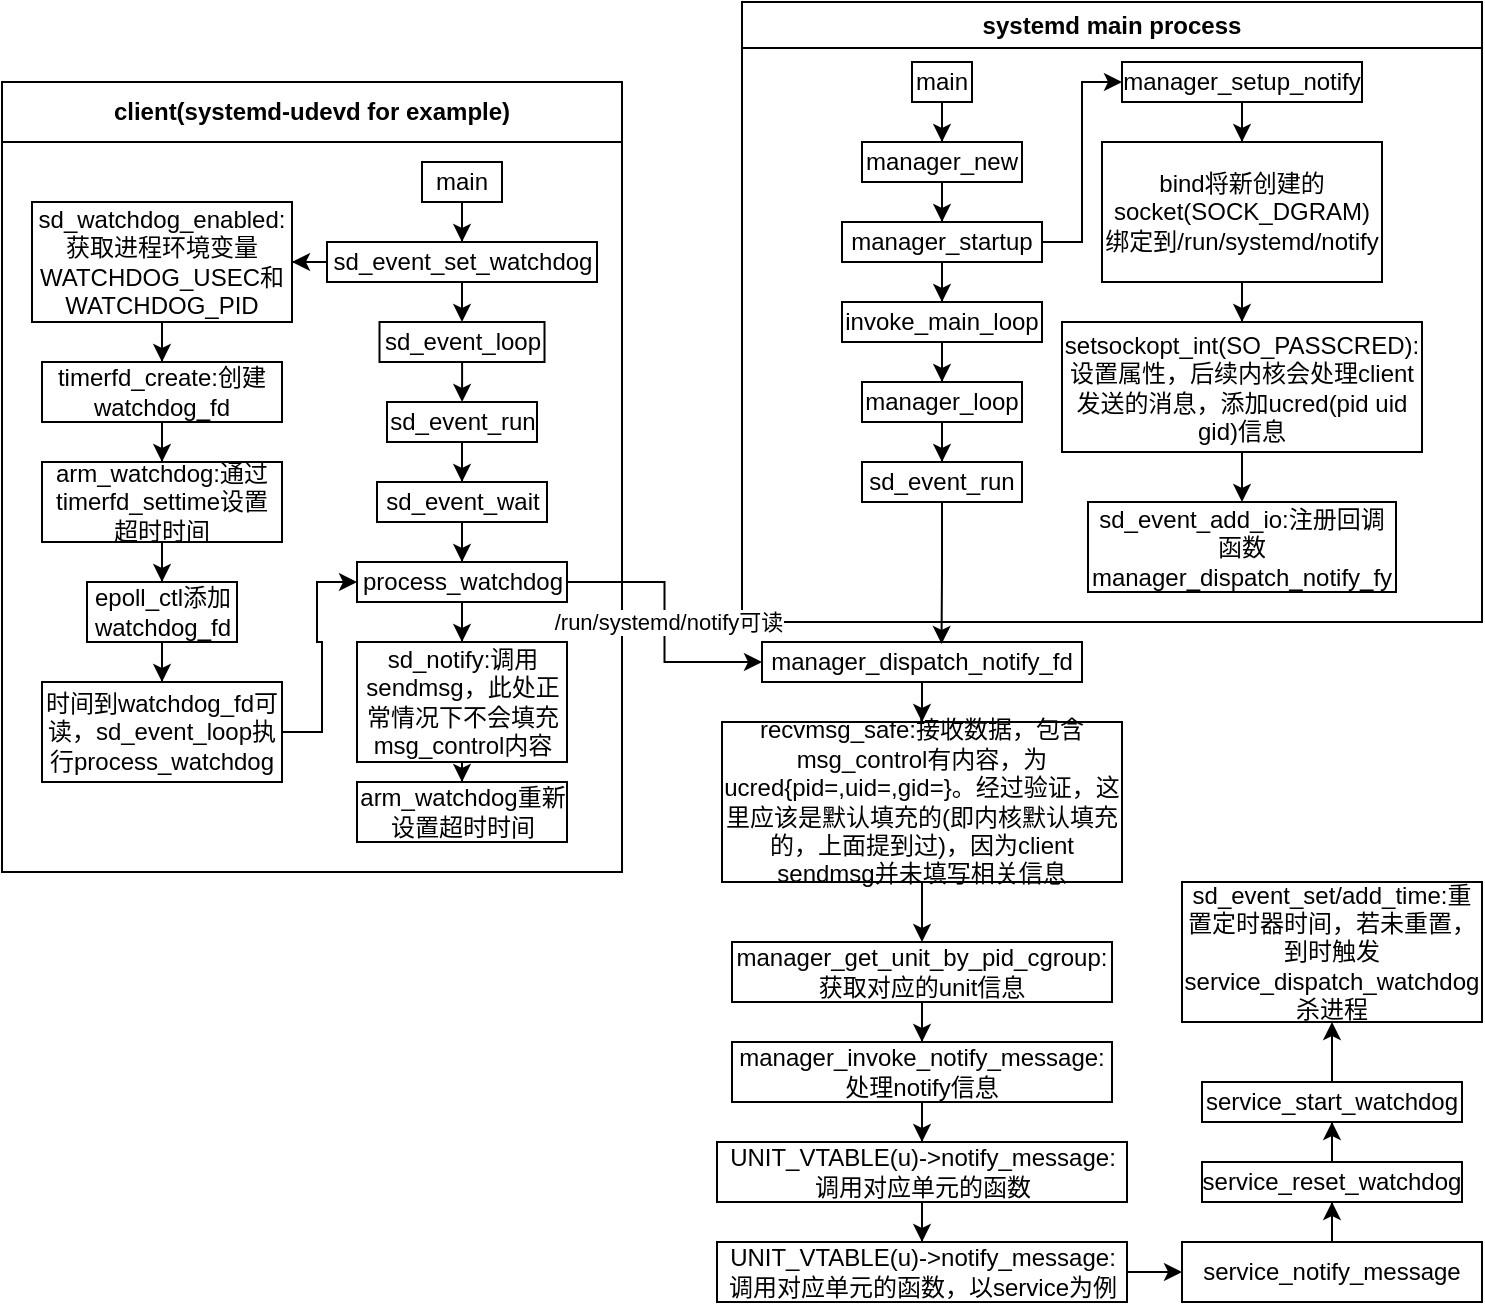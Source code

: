 <mxfile version="24.7.6">
  <diagram name="第 1 页" id="KUgnLA_yUFmAsNm1OWs9">
    <mxGraphModel dx="1514" dy="2034" grid="1" gridSize="10" guides="1" tooltips="1" connect="1" arrows="1" fold="1" page="1" pageScale="1" pageWidth="827" pageHeight="1169" math="0" shadow="0">
      <root>
        <mxCell id="0" />
        <mxCell id="1" parent="0" />
        <mxCell id="ZdcWvNClftRVqB-ObYu6-9" value="systemd main process" style="swimlane;whiteSpace=wrap;html=1;" parent="1" vertex="1">
          <mxGeometry x="450" y="-90" width="370" height="310" as="geometry">
            <mxRectangle x="310" y="-50" width="170" height="30" as="alternateBounds" />
          </mxGeometry>
        </mxCell>
        <mxCell id="ZdcWvNClftRVqB-ObYu6-4" value="main" style="whiteSpace=wrap;html=1;" parent="ZdcWvNClftRVqB-ObYu6-9" vertex="1">
          <mxGeometry x="85" y="30" width="30" height="20" as="geometry" />
        </mxCell>
        <mxCell id="ZdcWvNClftRVqB-ObYu6-10" style="edgeStyle=orthogonalEdgeStyle;rounded=0;orthogonalLoop=1;jettySize=auto;html=1;entryX=0.5;entryY=0;entryDx=0;entryDy=0;" parent="ZdcWvNClftRVqB-ObYu6-9" source="ZdcWvNClftRVqB-ObYu6-6" target="ZdcWvNClftRVqB-ObYu6-3" edge="1">
          <mxGeometry relative="1" as="geometry" />
        </mxCell>
        <mxCell id="ZdcWvNClftRVqB-ObYu6-6" value="manager_new" style="whiteSpace=wrap;html=1;" parent="ZdcWvNClftRVqB-ObYu6-9" vertex="1">
          <mxGeometry x="60" y="70" width="80" height="20" as="geometry" />
        </mxCell>
        <mxCell id="ZdcWvNClftRVqB-ObYu6-8" style="edgeStyle=orthogonalEdgeStyle;rounded=0;orthogonalLoop=1;jettySize=auto;html=1;entryX=0.5;entryY=0;entryDx=0;entryDy=0;" parent="ZdcWvNClftRVqB-ObYu6-9" source="ZdcWvNClftRVqB-ObYu6-4" target="ZdcWvNClftRVqB-ObYu6-6" edge="1">
          <mxGeometry relative="1" as="geometry" />
        </mxCell>
        <mxCell id="ZdcWvNClftRVqB-ObYu6-12" value="" style="edgeStyle=orthogonalEdgeStyle;rounded=0;orthogonalLoop=1;jettySize=auto;html=1;" parent="ZdcWvNClftRVqB-ObYu6-9" source="ZdcWvNClftRVqB-ObYu6-3" target="ZdcWvNClftRVqB-ObYu6-11" edge="1">
          <mxGeometry relative="1" as="geometry" />
        </mxCell>
        <mxCell id="ZdcWvNClftRVqB-ObYu6-25" style="edgeStyle=orthogonalEdgeStyle;rounded=0;orthogonalLoop=1;jettySize=auto;html=1;entryX=0;entryY=0.5;entryDx=0;entryDy=0;" parent="ZdcWvNClftRVqB-ObYu6-9" source="ZdcWvNClftRVqB-ObYu6-3" target="ZdcWvNClftRVqB-ObYu6-17" edge="1">
          <mxGeometry relative="1" as="geometry" />
        </mxCell>
        <mxCell id="ZdcWvNClftRVqB-ObYu6-3" value="manager_startup" style="whiteSpace=wrap;html=1;" parent="ZdcWvNClftRVqB-ObYu6-9" vertex="1">
          <mxGeometry x="50" y="110" width="100" height="20" as="geometry" />
        </mxCell>
        <mxCell id="ZdcWvNClftRVqB-ObYu6-14" value="" style="edgeStyle=orthogonalEdgeStyle;rounded=0;orthogonalLoop=1;jettySize=auto;html=1;" parent="ZdcWvNClftRVqB-ObYu6-9" source="ZdcWvNClftRVqB-ObYu6-11" target="ZdcWvNClftRVqB-ObYu6-13" edge="1">
          <mxGeometry relative="1" as="geometry" />
        </mxCell>
        <mxCell id="ZdcWvNClftRVqB-ObYu6-11" value="invoke_main_loop" style="whiteSpace=wrap;html=1;" parent="ZdcWvNClftRVqB-ObYu6-9" vertex="1">
          <mxGeometry x="50" y="150" width="100" height="20" as="geometry" />
        </mxCell>
        <mxCell id="ZdcWvNClftRVqB-ObYu6-16" value="" style="edgeStyle=orthogonalEdgeStyle;rounded=0;orthogonalLoop=1;jettySize=auto;html=1;" parent="ZdcWvNClftRVqB-ObYu6-9" source="ZdcWvNClftRVqB-ObYu6-13" target="ZdcWvNClftRVqB-ObYu6-15" edge="1">
          <mxGeometry relative="1" as="geometry" />
        </mxCell>
        <mxCell id="ZdcWvNClftRVqB-ObYu6-13" value="manager_loop" style="whiteSpace=wrap;html=1;" parent="ZdcWvNClftRVqB-ObYu6-9" vertex="1">
          <mxGeometry x="60" y="190" width="80" height="20" as="geometry" />
        </mxCell>
        <mxCell id="ZdcWvNClftRVqB-ObYu6-15" value="sd_event_run" style="whiteSpace=wrap;html=1;" parent="ZdcWvNClftRVqB-ObYu6-9" vertex="1">
          <mxGeometry x="60" y="230" width="80" height="20" as="geometry" />
        </mxCell>
        <mxCell id="ZdcWvNClftRVqB-ObYu6-20" value="" style="edgeStyle=orthogonalEdgeStyle;rounded=0;orthogonalLoop=1;jettySize=auto;html=1;" parent="ZdcWvNClftRVqB-ObYu6-9" source="ZdcWvNClftRVqB-ObYu6-17" target="ZdcWvNClftRVqB-ObYu6-19" edge="1">
          <mxGeometry relative="1" as="geometry" />
        </mxCell>
        <mxCell id="ZdcWvNClftRVqB-ObYu6-17" value="manager_setup_notify" style="whiteSpace=wrap;html=1;" parent="ZdcWvNClftRVqB-ObYu6-9" vertex="1">
          <mxGeometry x="190" y="30" width="120" height="20" as="geometry" />
        </mxCell>
        <mxCell id="QcMPPH-BWny_YnxQFyEa-3" value="" style="edgeStyle=orthogonalEdgeStyle;rounded=0;orthogonalLoop=1;jettySize=auto;html=1;" edge="1" parent="ZdcWvNClftRVqB-ObYu6-9" source="ZdcWvNClftRVqB-ObYu6-19" target="QcMPPH-BWny_YnxQFyEa-2">
          <mxGeometry relative="1" as="geometry" />
        </mxCell>
        <mxCell id="ZdcWvNClftRVqB-ObYu6-19" value="bind将新创建的socket(SOCK_DGRAM)绑定到/run/systemd/notify" style="whiteSpace=wrap;html=1;" parent="ZdcWvNClftRVqB-ObYu6-9" vertex="1">
          <mxGeometry x="180" y="70" width="140" height="70" as="geometry" />
        </mxCell>
        <mxCell id="QcMPPH-BWny_YnxQFyEa-4" value="" style="edgeStyle=orthogonalEdgeStyle;rounded=0;orthogonalLoop=1;jettySize=auto;html=1;" edge="1" parent="ZdcWvNClftRVqB-ObYu6-9" source="QcMPPH-BWny_YnxQFyEa-2" target="ZdcWvNClftRVqB-ObYu6-22">
          <mxGeometry relative="1" as="geometry" />
        </mxCell>
        <mxCell id="QcMPPH-BWny_YnxQFyEa-2" value="setsockopt_int(SO_PASSCRED):设置属性，后续内核会处理client发送的消息，添加ucred(pid uid gid)信息" style="whiteSpace=wrap;html=1;" vertex="1" parent="ZdcWvNClftRVqB-ObYu6-9">
          <mxGeometry x="160" y="160" width="180" height="65" as="geometry" />
        </mxCell>
        <mxCell id="ZdcWvNClftRVqB-ObYu6-22" value="sd_event_add_io:注册回调函数&lt;br&gt;manager_dispatch_notify_fy" style="whiteSpace=wrap;html=1;" parent="ZdcWvNClftRVqB-ObYu6-9" vertex="1">
          <mxGeometry x="173" y="250" width="154" height="45" as="geometry" />
        </mxCell>
        <mxCell id="ZdcWvNClftRVqB-ObYu6-62" value="" style="edgeStyle=orthogonalEdgeStyle;rounded=0;orthogonalLoop=1;jettySize=auto;html=1;" parent="1" source="ZdcWvNClftRVqB-ObYu6-2" target="ZdcWvNClftRVqB-ObYu6-61" edge="1">
          <mxGeometry relative="1" as="geometry" />
        </mxCell>
        <mxCell id="ZdcWvNClftRVqB-ObYu6-2" value="manager_dispatch_notify_fd" style="rounded=0;whiteSpace=wrap;html=1;" parent="1" vertex="1">
          <mxGeometry x="460" y="230" width="160" height="20" as="geometry" />
        </mxCell>
        <mxCell id="ZdcWvNClftRVqB-ObYu6-26" style="edgeStyle=orthogonalEdgeStyle;rounded=0;orthogonalLoop=1;jettySize=auto;html=1;entryX=0.561;entryY=0.048;entryDx=0;entryDy=0;entryPerimeter=0;" parent="1" source="ZdcWvNClftRVqB-ObYu6-15" target="ZdcWvNClftRVqB-ObYu6-2" edge="1">
          <mxGeometry relative="1" as="geometry" />
        </mxCell>
        <mxCell id="ZdcWvNClftRVqB-ObYu6-27" value="client(systemd-udevd for example)" style="swimlane;whiteSpace=wrap;html=1;startSize=30;" parent="1" vertex="1">
          <mxGeometry x="80" y="-50" width="310" height="395" as="geometry">
            <mxRectangle x="100" y="-50" width="240" height="30" as="alternateBounds" />
          </mxGeometry>
        </mxCell>
        <mxCell id="ZdcWvNClftRVqB-ObYu6-45" style="edgeStyle=orthogonalEdgeStyle;rounded=0;orthogonalLoop=1;jettySize=auto;html=1;entryX=0.5;entryY=0;entryDx=0;entryDy=0;" parent="ZdcWvNClftRVqB-ObYu6-27" source="ZdcWvNClftRVqB-ObYu6-28" target="ZdcWvNClftRVqB-ObYu6-29" edge="1">
          <mxGeometry relative="1" as="geometry" />
        </mxCell>
        <mxCell id="ZdcWvNClftRVqB-ObYu6-28" value="main" style="whiteSpace=wrap;html=1;" parent="ZdcWvNClftRVqB-ObYu6-27" vertex="1">
          <mxGeometry x="210" y="40" width="40" height="20" as="geometry" />
        </mxCell>
        <mxCell id="ZdcWvNClftRVqB-ObYu6-35" value="" style="edgeStyle=orthogonalEdgeStyle;rounded=0;orthogonalLoop=1;jettySize=auto;html=1;" parent="ZdcWvNClftRVqB-ObYu6-27" source="ZdcWvNClftRVqB-ObYu6-29" target="ZdcWvNClftRVqB-ObYu6-34" edge="1">
          <mxGeometry relative="1" as="geometry" />
        </mxCell>
        <mxCell id="ZdcWvNClftRVqB-ObYu6-49" value="" style="edgeStyle=orthogonalEdgeStyle;rounded=0;orthogonalLoop=1;jettySize=auto;html=1;" parent="ZdcWvNClftRVqB-ObYu6-27" source="ZdcWvNClftRVqB-ObYu6-29" target="ZdcWvNClftRVqB-ObYu6-48" edge="1">
          <mxGeometry relative="1" as="geometry" />
        </mxCell>
        <mxCell id="ZdcWvNClftRVqB-ObYu6-29" value="sd_event_set_watchdog" style="whiteSpace=wrap;html=1;" parent="ZdcWvNClftRVqB-ObYu6-27" vertex="1">
          <mxGeometry x="162.5" y="80" width="135" height="20" as="geometry" />
        </mxCell>
        <mxCell id="ZdcWvNClftRVqB-ObYu6-37" value="" style="edgeStyle=orthogonalEdgeStyle;rounded=0;orthogonalLoop=1;jettySize=auto;html=1;" parent="ZdcWvNClftRVqB-ObYu6-27" source="ZdcWvNClftRVqB-ObYu6-34" target="ZdcWvNClftRVqB-ObYu6-36" edge="1">
          <mxGeometry relative="1" as="geometry" />
        </mxCell>
        <mxCell id="ZdcWvNClftRVqB-ObYu6-34" value="sd_event_loop" style="whiteSpace=wrap;html=1;" parent="ZdcWvNClftRVqB-ObYu6-27" vertex="1">
          <mxGeometry x="188.75" y="120" width="82.5" height="20" as="geometry" />
        </mxCell>
        <mxCell id="ZdcWvNClftRVqB-ObYu6-39" value="" style="edgeStyle=orthogonalEdgeStyle;rounded=0;orthogonalLoop=1;jettySize=auto;html=1;" parent="ZdcWvNClftRVqB-ObYu6-27" source="ZdcWvNClftRVqB-ObYu6-36" target="ZdcWvNClftRVqB-ObYu6-38" edge="1">
          <mxGeometry relative="1" as="geometry" />
        </mxCell>
        <mxCell id="ZdcWvNClftRVqB-ObYu6-36" value="sd_event_run" style="whiteSpace=wrap;html=1;" parent="ZdcWvNClftRVqB-ObYu6-27" vertex="1">
          <mxGeometry x="192.5" y="160" width="75" height="20" as="geometry" />
        </mxCell>
        <mxCell id="ZdcWvNClftRVqB-ObYu6-41" value="" style="edgeStyle=orthogonalEdgeStyle;rounded=0;orthogonalLoop=1;jettySize=auto;html=1;" parent="ZdcWvNClftRVqB-ObYu6-27" source="ZdcWvNClftRVqB-ObYu6-38" target="ZdcWvNClftRVqB-ObYu6-40" edge="1">
          <mxGeometry relative="1" as="geometry" />
        </mxCell>
        <mxCell id="ZdcWvNClftRVqB-ObYu6-38" value="sd_event_wait" style="whiteSpace=wrap;html=1;" parent="ZdcWvNClftRVqB-ObYu6-27" vertex="1">
          <mxGeometry x="187.5" y="200" width="85" height="20" as="geometry" />
        </mxCell>
        <mxCell id="ZdcWvNClftRVqB-ObYu6-43" value="" style="edgeStyle=orthogonalEdgeStyle;rounded=0;orthogonalLoop=1;jettySize=auto;html=1;" parent="ZdcWvNClftRVqB-ObYu6-27" source="ZdcWvNClftRVqB-ObYu6-40" target="ZdcWvNClftRVqB-ObYu6-42" edge="1">
          <mxGeometry relative="1" as="geometry" />
        </mxCell>
        <mxCell id="ZdcWvNClftRVqB-ObYu6-40" value="process_watchdog" style="whiteSpace=wrap;html=1;" parent="ZdcWvNClftRVqB-ObYu6-27" vertex="1">
          <mxGeometry x="177.5" y="240" width="105" height="20" as="geometry" />
        </mxCell>
        <mxCell id="ZdcWvNClftRVqB-ObYu6-47" value="" style="edgeStyle=orthogonalEdgeStyle;rounded=0;orthogonalLoop=1;jettySize=auto;html=1;" parent="ZdcWvNClftRVqB-ObYu6-27" source="ZdcWvNClftRVqB-ObYu6-42" target="ZdcWvNClftRVqB-ObYu6-46" edge="1">
          <mxGeometry relative="1" as="geometry" />
        </mxCell>
        <mxCell id="ZdcWvNClftRVqB-ObYu6-42" value="sd_notify:调用sendmsg，此处正常情况下不会填充msg_control内容" style="whiteSpace=wrap;html=1;" parent="ZdcWvNClftRVqB-ObYu6-27" vertex="1">
          <mxGeometry x="177.5" y="280" width="105" height="60" as="geometry" />
        </mxCell>
        <mxCell id="ZdcWvNClftRVqB-ObYu6-46" value="arm_watchdog重新设置超时时间" style="whiteSpace=wrap;html=1;" parent="ZdcWvNClftRVqB-ObYu6-27" vertex="1">
          <mxGeometry x="177.5" y="350" width="105" height="30" as="geometry" />
        </mxCell>
        <mxCell id="ZdcWvNClftRVqB-ObYu6-51" value="" style="edgeStyle=orthogonalEdgeStyle;rounded=0;orthogonalLoop=1;jettySize=auto;html=1;" parent="ZdcWvNClftRVqB-ObYu6-27" source="ZdcWvNClftRVqB-ObYu6-48" target="ZdcWvNClftRVqB-ObYu6-50" edge="1">
          <mxGeometry relative="1" as="geometry" />
        </mxCell>
        <mxCell id="ZdcWvNClftRVqB-ObYu6-48" value="sd_watchdog_enabled:获取进程环境变量WATCHDOG_USEC和WATCHDOG_PID" style="whiteSpace=wrap;html=1;" parent="ZdcWvNClftRVqB-ObYu6-27" vertex="1">
          <mxGeometry x="15" y="60" width="130" height="60" as="geometry" />
        </mxCell>
        <mxCell id="ZdcWvNClftRVqB-ObYu6-53" value="" style="edgeStyle=orthogonalEdgeStyle;rounded=0;orthogonalLoop=1;jettySize=auto;html=1;" parent="ZdcWvNClftRVqB-ObYu6-27" source="ZdcWvNClftRVqB-ObYu6-50" target="ZdcWvNClftRVqB-ObYu6-52" edge="1">
          <mxGeometry relative="1" as="geometry" />
        </mxCell>
        <mxCell id="ZdcWvNClftRVqB-ObYu6-50" value="timerfd_create:创建watchdog_fd" style="whiteSpace=wrap;html=1;" parent="ZdcWvNClftRVqB-ObYu6-27" vertex="1">
          <mxGeometry x="20" y="140" width="120" height="30" as="geometry" />
        </mxCell>
        <mxCell id="ZdcWvNClftRVqB-ObYu6-55" value="" style="edgeStyle=orthogonalEdgeStyle;rounded=0;orthogonalLoop=1;jettySize=auto;html=1;" parent="ZdcWvNClftRVqB-ObYu6-27" source="ZdcWvNClftRVqB-ObYu6-52" target="ZdcWvNClftRVqB-ObYu6-54" edge="1">
          <mxGeometry relative="1" as="geometry" />
        </mxCell>
        <mxCell id="ZdcWvNClftRVqB-ObYu6-52" value="arm_watchdog:通过timerfd_settime设置超时时间" style="whiteSpace=wrap;html=1;" parent="ZdcWvNClftRVqB-ObYu6-27" vertex="1">
          <mxGeometry x="20" y="190" width="120" height="40" as="geometry" />
        </mxCell>
        <mxCell id="ZdcWvNClftRVqB-ObYu6-57" value="" style="edgeStyle=orthogonalEdgeStyle;rounded=0;orthogonalLoop=1;jettySize=auto;html=1;" parent="ZdcWvNClftRVqB-ObYu6-27" source="ZdcWvNClftRVqB-ObYu6-54" target="ZdcWvNClftRVqB-ObYu6-56" edge="1">
          <mxGeometry relative="1" as="geometry" />
        </mxCell>
        <mxCell id="ZdcWvNClftRVqB-ObYu6-54" value="epoll_ctl添加watchdog_fd" style="whiteSpace=wrap;html=1;" parent="ZdcWvNClftRVqB-ObYu6-27" vertex="1">
          <mxGeometry x="42.5" y="250" width="75" height="30" as="geometry" />
        </mxCell>
        <mxCell id="ZdcWvNClftRVqB-ObYu6-58" style="edgeStyle=orthogonalEdgeStyle;rounded=0;orthogonalLoop=1;jettySize=auto;html=1;entryX=0;entryY=0.5;entryDx=0;entryDy=0;" parent="ZdcWvNClftRVqB-ObYu6-27" source="ZdcWvNClftRVqB-ObYu6-56" target="ZdcWvNClftRVqB-ObYu6-40" edge="1">
          <mxGeometry relative="1" as="geometry" />
        </mxCell>
        <mxCell id="ZdcWvNClftRVqB-ObYu6-56" value="时间到watchdog_fd可读，sd_event_loop执行process_watchdog" style="whiteSpace=wrap;html=1;" parent="ZdcWvNClftRVqB-ObYu6-27" vertex="1">
          <mxGeometry x="20" y="300" width="120" height="50" as="geometry" />
        </mxCell>
        <mxCell id="ZdcWvNClftRVqB-ObYu6-59" style="edgeStyle=orthogonalEdgeStyle;rounded=0;orthogonalLoop=1;jettySize=auto;html=1;entryX=0;entryY=0.5;entryDx=0;entryDy=0;" parent="1" source="ZdcWvNClftRVqB-ObYu6-40" target="ZdcWvNClftRVqB-ObYu6-2" edge="1">
          <mxGeometry relative="1" as="geometry" />
        </mxCell>
        <mxCell id="ZdcWvNClftRVqB-ObYu6-60" value="/run/systemd/notify可读" style="edgeLabel;html=1;align=center;verticalAlign=middle;resizable=0;points=[];" parent="ZdcWvNClftRVqB-ObYu6-59" vertex="1" connectable="0">
          <mxGeometry x="-0.013" y="1" relative="1" as="geometry">
            <mxPoint as="offset" />
          </mxGeometry>
        </mxCell>
        <mxCell id="ZdcWvNClftRVqB-ObYu6-64" value="" style="edgeStyle=orthogonalEdgeStyle;rounded=0;orthogonalLoop=1;jettySize=auto;html=1;" parent="1" source="ZdcWvNClftRVqB-ObYu6-61" target="ZdcWvNClftRVqB-ObYu6-63" edge="1">
          <mxGeometry relative="1" as="geometry" />
        </mxCell>
        <mxCell id="ZdcWvNClftRVqB-ObYu6-61" value="recvmsg_safe:接收数据，包含msg_control有内容，为ucred{pid=,uid=,gid=}。经过验证，这里应该是默认填充的(即内核默认填充的，上面提到过)，因为client sendmsg并未填写相关信息" style="rounded=0;whiteSpace=wrap;html=1;" parent="1" vertex="1">
          <mxGeometry x="440" y="270" width="200" height="80" as="geometry" />
        </mxCell>
        <mxCell id="ZdcWvNClftRVqB-ObYu6-66" value="" style="edgeStyle=orthogonalEdgeStyle;rounded=0;orthogonalLoop=1;jettySize=auto;html=1;" parent="1" source="ZdcWvNClftRVqB-ObYu6-63" target="ZdcWvNClftRVqB-ObYu6-65" edge="1">
          <mxGeometry relative="1" as="geometry" />
        </mxCell>
        <mxCell id="ZdcWvNClftRVqB-ObYu6-63" value="manager_get_unit_by_pid_cgroup:获取对应的unit信息" style="rounded=0;whiteSpace=wrap;html=1;" parent="1" vertex="1">
          <mxGeometry x="445" y="380" width="190" height="30" as="geometry" />
        </mxCell>
        <mxCell id="ZdcWvNClftRVqB-ObYu6-68" value="" style="edgeStyle=orthogonalEdgeStyle;rounded=0;orthogonalLoop=1;jettySize=auto;html=1;" parent="1" source="ZdcWvNClftRVqB-ObYu6-65" target="ZdcWvNClftRVqB-ObYu6-67" edge="1">
          <mxGeometry relative="1" as="geometry" />
        </mxCell>
        <mxCell id="ZdcWvNClftRVqB-ObYu6-65" value="manager_invoke_notify_message:处理notify信息" style="rounded=0;whiteSpace=wrap;html=1;" parent="1" vertex="1">
          <mxGeometry x="445" y="430" width="190" height="30" as="geometry" />
        </mxCell>
        <mxCell id="ZdcWvNClftRVqB-ObYu6-70" value="" style="edgeStyle=orthogonalEdgeStyle;rounded=0;orthogonalLoop=1;jettySize=auto;html=1;" parent="1" source="ZdcWvNClftRVqB-ObYu6-67" target="ZdcWvNClftRVqB-ObYu6-69" edge="1">
          <mxGeometry relative="1" as="geometry" />
        </mxCell>
        <mxCell id="ZdcWvNClftRVqB-ObYu6-67" value="UNIT_VTABLE(u)-&amp;gt;notify_message:调用对应单元的函数" style="rounded=0;whiteSpace=wrap;html=1;" parent="1" vertex="1">
          <mxGeometry x="437.5" y="480" width="205" height="30" as="geometry" />
        </mxCell>
        <mxCell id="ZdcWvNClftRVqB-ObYu6-73" value="" style="edgeStyle=orthogonalEdgeStyle;rounded=0;orthogonalLoop=1;jettySize=auto;html=1;" parent="1" source="ZdcWvNClftRVqB-ObYu6-69" target="ZdcWvNClftRVqB-ObYu6-72" edge="1">
          <mxGeometry relative="1" as="geometry" />
        </mxCell>
        <mxCell id="ZdcWvNClftRVqB-ObYu6-69" value="UNIT_VTABLE(u)-&amp;gt;notify_message:调用对应单元的函数，以service为例" style="rounded=0;whiteSpace=wrap;html=1;" parent="1" vertex="1">
          <mxGeometry x="437.5" y="530" width="205" height="30" as="geometry" />
        </mxCell>
        <mxCell id="ZdcWvNClftRVqB-ObYu6-75" value="" style="edgeStyle=orthogonalEdgeStyle;rounded=0;orthogonalLoop=1;jettySize=auto;html=1;" parent="1" source="ZdcWvNClftRVqB-ObYu6-72" target="ZdcWvNClftRVqB-ObYu6-74" edge="1">
          <mxGeometry relative="1" as="geometry" />
        </mxCell>
        <mxCell id="ZdcWvNClftRVqB-ObYu6-72" value="service_notify_message" style="rounded=0;whiteSpace=wrap;html=1;" parent="1" vertex="1">
          <mxGeometry x="670" y="530" width="150" height="30" as="geometry" />
        </mxCell>
        <mxCell id="ZdcWvNClftRVqB-ObYu6-77" value="" style="edgeStyle=orthogonalEdgeStyle;rounded=0;orthogonalLoop=1;jettySize=auto;html=1;" parent="1" source="ZdcWvNClftRVqB-ObYu6-74" target="ZdcWvNClftRVqB-ObYu6-76" edge="1">
          <mxGeometry relative="1" as="geometry" />
        </mxCell>
        <mxCell id="ZdcWvNClftRVqB-ObYu6-74" value="service_reset_watchdog" style="rounded=0;whiteSpace=wrap;html=1;" parent="1" vertex="1">
          <mxGeometry x="680" y="490" width="130" height="20" as="geometry" />
        </mxCell>
        <mxCell id="ZdcWvNClftRVqB-ObYu6-81" style="edgeStyle=orthogonalEdgeStyle;rounded=0;orthogonalLoop=1;jettySize=auto;html=1;entryX=0.5;entryY=1;entryDx=0;entryDy=0;" parent="1" source="ZdcWvNClftRVqB-ObYu6-76" target="ZdcWvNClftRVqB-ObYu6-78" edge="1">
          <mxGeometry relative="1" as="geometry" />
        </mxCell>
        <mxCell id="ZdcWvNClftRVqB-ObYu6-76" value="service_start_watchdog" style="rounded=0;whiteSpace=wrap;html=1;" parent="1" vertex="1">
          <mxGeometry x="680" y="450" width="130" height="20" as="geometry" />
        </mxCell>
        <mxCell id="ZdcWvNClftRVqB-ObYu6-78" value="sd_event_set/add_time:重置定时器时间，若未重置，到时触发service_dispatch_watchdog 杀进程" style="whiteSpace=wrap;html=1;rounded=0;" parent="1" vertex="1">
          <mxGeometry x="670" y="350" width="150" height="70" as="geometry" />
        </mxCell>
      </root>
    </mxGraphModel>
  </diagram>
</mxfile>
